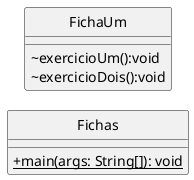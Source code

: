 @startuml
skinparam minClassWidth 100
skinparam defaultFontName Linux Biolinum O
'tirar a letra
hide circle
'tirar simbolos
skinparam classAttributeIconSize 0
'nao sei o que e isto
'skinparam nodesep 10
'distancia entre classes
skinparam ranksep 20

class FichaUm {
~exercicioUm():void
~exercicioDois():void
}


class Fichas {
+{static} main(args: String[]): void
}

FichaUm -[hidden]-> Fichas
@enduml
